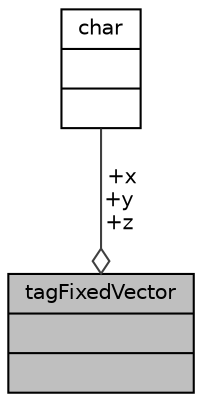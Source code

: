 digraph "tagFixedVector"
{
 // LATEX_PDF_SIZE
  edge [fontname="Helvetica",fontsize="10",labelfontname="Helvetica",labelfontsize="10"];
  node [fontname="Helvetica",fontsize="10",shape=record];
  Node1 [label="{tagFixedVector\n||}",height=0.2,width=0.4,color="black", fillcolor="grey75", style="filled", fontcolor="black",tooltip="Defines a vector for fractional 8bit fixed numbers"];
  Node2 -> Node1 [color="grey25",fontsize="10",style="solid",label=" +x\n+y\n+z" ,arrowhead="odiamond"];
  Node2 [label="{char\n||}",height=0.2,width=0.4,color="black", fillcolor="white", style="filled",tooltip=" "];
}
